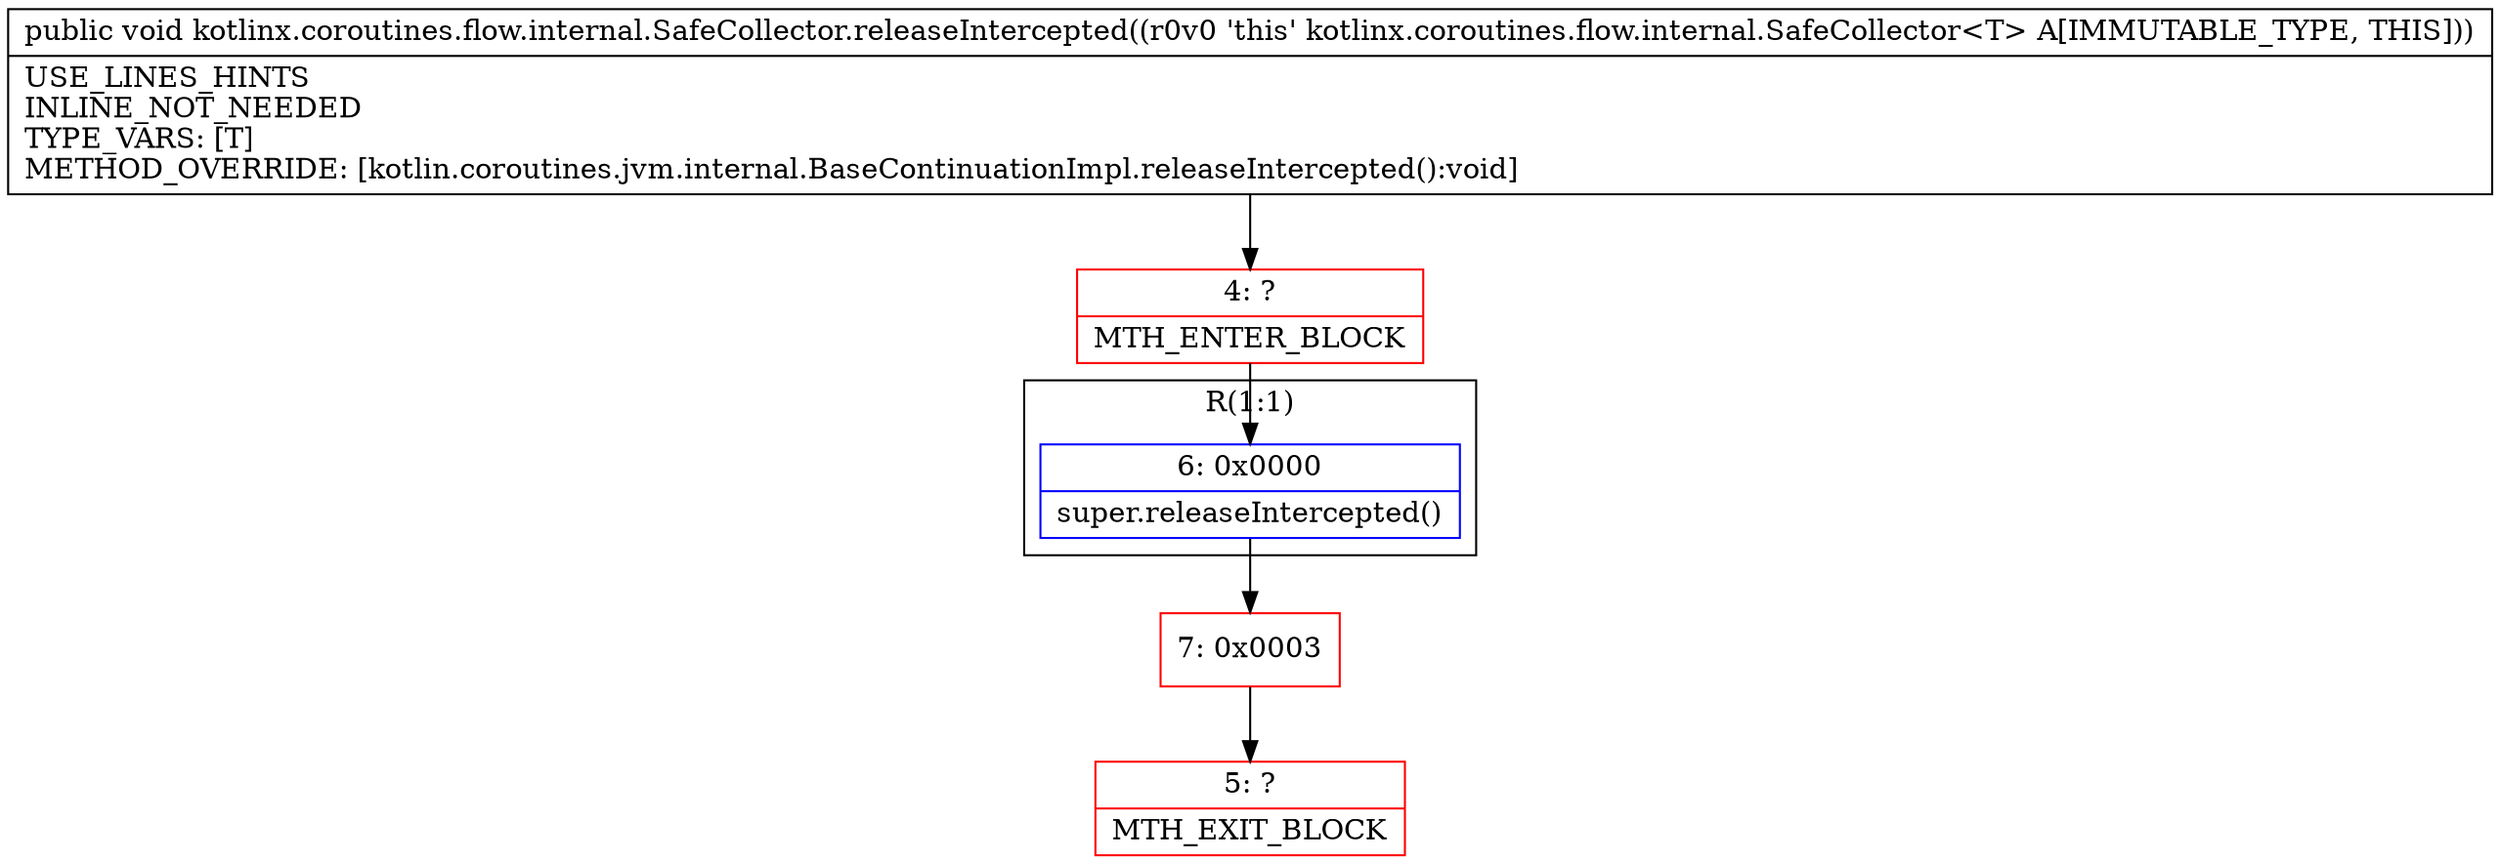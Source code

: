 digraph "CFG forkotlinx.coroutines.flow.internal.SafeCollector.releaseIntercepted()V" {
subgraph cluster_Region_525260385 {
label = "R(1:1)";
node [shape=record,color=blue];
Node_6 [shape=record,label="{6\:\ 0x0000|super.releaseIntercepted()\l}"];
}
Node_4 [shape=record,color=red,label="{4\:\ ?|MTH_ENTER_BLOCK\l}"];
Node_7 [shape=record,color=red,label="{7\:\ 0x0003}"];
Node_5 [shape=record,color=red,label="{5\:\ ?|MTH_EXIT_BLOCK\l}"];
MethodNode[shape=record,label="{public void kotlinx.coroutines.flow.internal.SafeCollector.releaseIntercepted((r0v0 'this' kotlinx.coroutines.flow.internal.SafeCollector\<T\> A[IMMUTABLE_TYPE, THIS]))  | USE_LINES_HINTS\lINLINE_NOT_NEEDED\lTYPE_VARS: [T]\lMETHOD_OVERRIDE: [kotlin.coroutines.jvm.internal.BaseContinuationImpl.releaseIntercepted():void]\l}"];
MethodNode -> Node_4;Node_6 -> Node_7;
Node_4 -> Node_6;
Node_7 -> Node_5;
}

